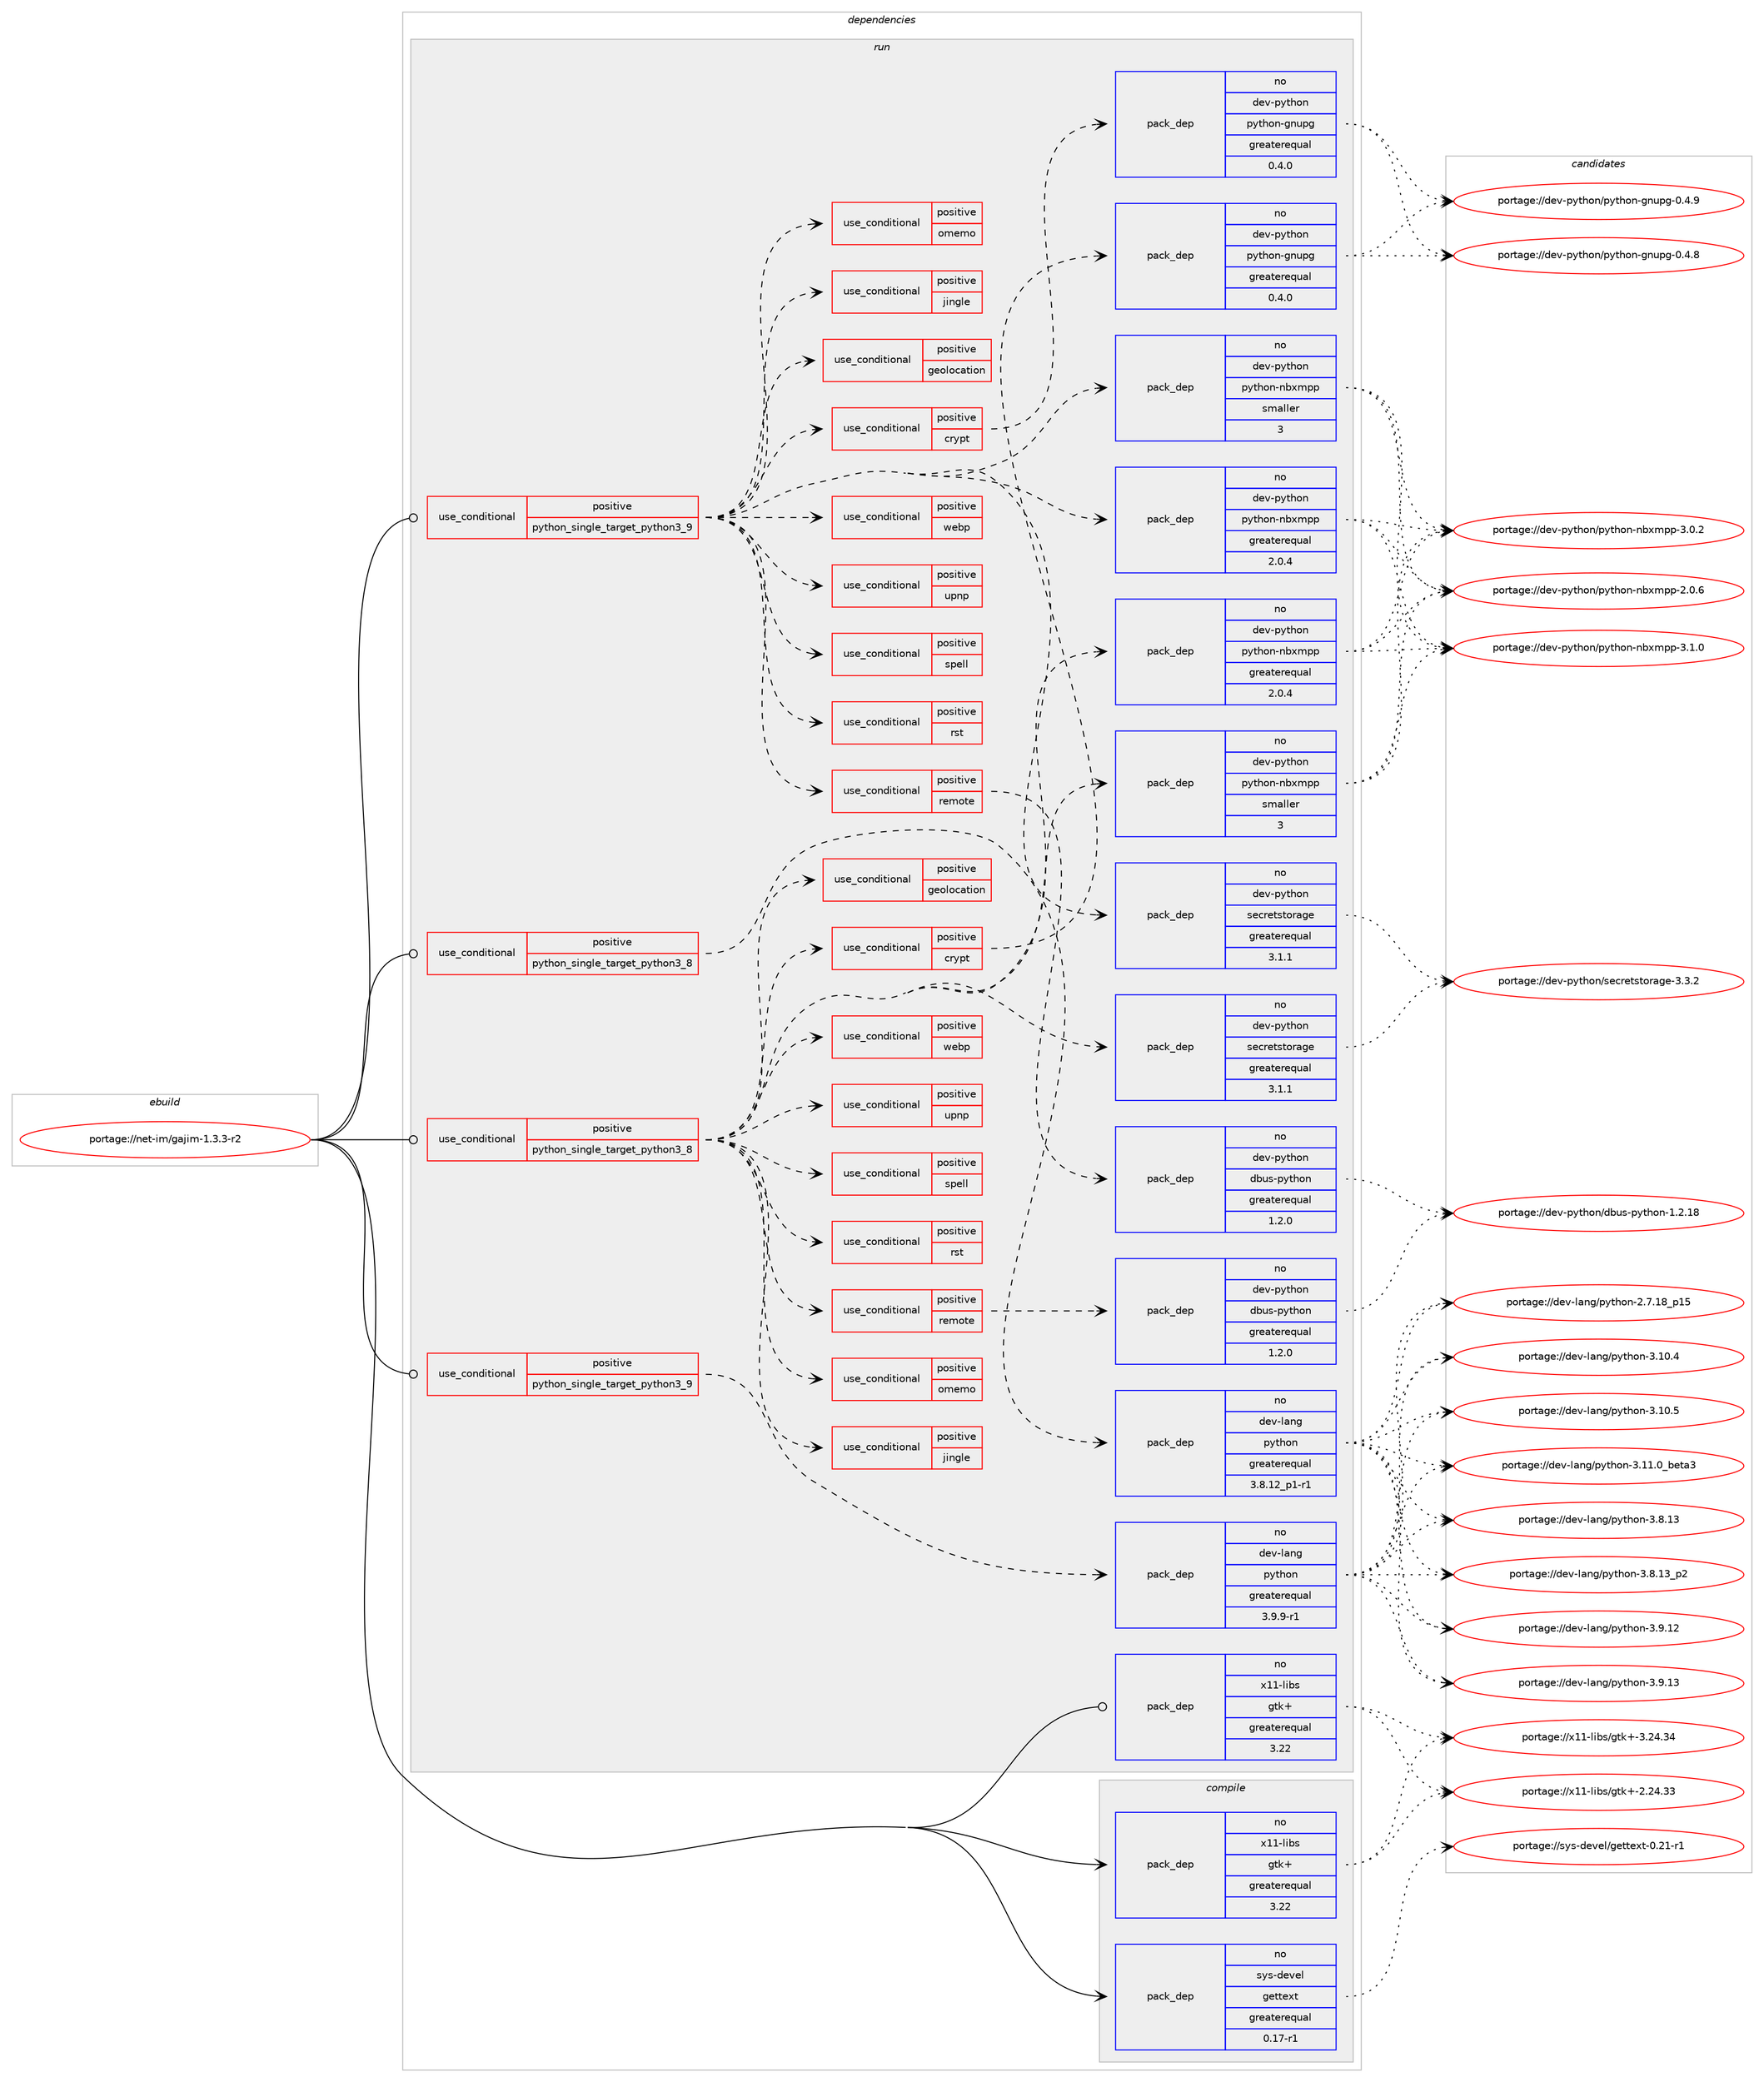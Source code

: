 digraph prolog {

# *************
# Graph options
# *************

newrank=true;
concentrate=true;
compound=true;
graph [rankdir=LR,fontname=Helvetica,fontsize=10,ranksep=1.5];#, ranksep=2.5, nodesep=0.2];
edge  [arrowhead=vee];
node  [fontname=Helvetica,fontsize=10];

# **********
# The ebuild
# **********

subgraph cluster_leftcol {
color=gray;
label=<<i>ebuild</i>>;
id [label="portage://net-im/gajim-1.3.3-r2", color=red, width=4, href="../net-im/gajim-1.3.3-r2.svg"];
}

# ****************
# The dependencies
# ****************

subgraph cluster_midcol {
color=gray;
label=<<i>dependencies</i>>;
subgraph cluster_compile {
fillcolor="#eeeeee";
style=filled;
label=<<i>compile</i>>;
# *** BEGIN UNKNOWN DEPENDENCY TYPE (TODO) ***
# id -> package_dependency(portage://net-im/gajim-1.3.3-r2,install,no,app-arch,unzip,none,[,,],[],[])
# *** END UNKNOWN DEPENDENCY TYPE (TODO) ***

# *** BEGIN UNKNOWN DEPENDENCY TYPE (TODO) ***
# id -> package_dependency(portage://net-im/gajim-1.3.3-r2,install,no,dev-libs,gobject-introspection,none,[,,],[],[use(enable(cairo),positive)])
# *** END UNKNOWN DEPENDENCY TYPE (TODO) ***

subgraph pack197 {
dependency970 [label=<<TABLE BORDER="0" CELLBORDER="1" CELLSPACING="0" CELLPADDING="4" WIDTH="220"><TR><TD ROWSPAN="6" CELLPADDING="30">pack_dep</TD></TR><TR><TD WIDTH="110">no</TD></TR><TR><TD>sys-devel</TD></TR><TR><TD>gettext</TD></TR><TR><TD>greaterequal</TD></TR><TR><TD>0.17-r1</TD></TR></TABLE>>, shape=none, color=blue];
}
id:e -> dependency970:w [weight=20,style="solid",arrowhead="vee"];
# *** BEGIN UNKNOWN DEPENDENCY TYPE (TODO) ***
# id -> package_dependency(portage://net-im/gajim-1.3.3-r2,install,no,virtual,pkgconfig,none,[,,],[],[])
# *** END UNKNOWN DEPENDENCY TYPE (TODO) ***

subgraph pack198 {
dependency971 [label=<<TABLE BORDER="0" CELLBORDER="1" CELLSPACING="0" CELLPADDING="4" WIDTH="220"><TR><TD ROWSPAN="6" CELLPADDING="30">pack_dep</TD></TR><TR><TD WIDTH="110">no</TD></TR><TR><TD>x11-libs</TD></TR><TR><TD>gtk+</TD></TR><TR><TD>greaterequal</TD></TR><TR><TD>3.22</TD></TR></TABLE>>, shape=none, color=blue];
}
id:e -> dependency971:w [weight=20,style="solid",arrowhead="vee"];
}
subgraph cluster_compileandrun {
fillcolor="#eeeeee";
style=filled;
label=<<i>compile and run</i>>;
}
subgraph cluster_run {
fillcolor="#eeeeee";
style=filled;
label=<<i>run</i>>;
subgraph cond769 {
dependency972 [label=<<TABLE BORDER="0" CELLBORDER="1" CELLSPACING="0" CELLPADDING="4"><TR><TD ROWSPAN="3" CELLPADDING="10">use_conditional</TD></TR><TR><TD>positive</TD></TR><TR><TD>python_single_target_python3_8</TD></TR></TABLE>>, shape=none, color=red];
subgraph pack199 {
dependency973 [label=<<TABLE BORDER="0" CELLBORDER="1" CELLSPACING="0" CELLPADDING="4" WIDTH="220"><TR><TD ROWSPAN="6" CELLPADDING="30">pack_dep</TD></TR><TR><TD WIDTH="110">no</TD></TR><TR><TD>dev-lang</TD></TR><TR><TD>python</TD></TR><TR><TD>greaterequal</TD></TR><TR><TD>3.8.12_p1-r1</TD></TR></TABLE>>, shape=none, color=blue];
}
dependency972:e -> dependency973:w [weight=20,style="dashed",arrowhead="vee"];
}
id:e -> dependency972:w [weight=20,style="solid",arrowhead="odot"];
subgraph cond770 {
dependency974 [label=<<TABLE BORDER="0" CELLBORDER="1" CELLSPACING="0" CELLPADDING="4"><TR><TD ROWSPAN="3" CELLPADDING="10">use_conditional</TD></TR><TR><TD>positive</TD></TR><TR><TD>python_single_target_python3_8</TD></TR></TABLE>>, shape=none, color=red];
# *** BEGIN UNKNOWN DEPENDENCY TYPE (TODO) ***
# dependency974 -> package_dependency(portage://net-im/gajim-1.3.3-r2,run,no,dev-python,idna,none,[,,],[],[use(enable(python_targets_python3_8),negative)])
# *** END UNKNOWN DEPENDENCY TYPE (TODO) ***

# *** BEGIN UNKNOWN DEPENDENCY TYPE (TODO) ***
# dependency974 -> package_dependency(portage://net-im/gajim-1.3.3-r2,run,no,dev-python,precis-i18n,none,[,,],[],[use(enable(python_targets_python3_8),negative)])
# *** END UNKNOWN DEPENDENCY TYPE (TODO) ***

# *** BEGIN UNKNOWN DEPENDENCY TYPE (TODO) ***
# dependency974 -> package_dependency(portage://net-im/gajim-1.3.3-r2,run,no,dev-python,pyasn1,none,[,,],[],[use(enable(python_targets_python3_8),negative)])
# *** END UNKNOWN DEPENDENCY TYPE (TODO) ***

# *** BEGIN UNKNOWN DEPENDENCY TYPE (TODO) ***
# dependency974 -> package_dependency(portage://net-im/gajim-1.3.3-r2,run,no,dev-python,pycairo,none,[,,],[],[use(enable(python_targets_python3_8),negative)])
# *** END UNKNOWN DEPENDENCY TYPE (TODO) ***

# *** BEGIN UNKNOWN DEPENDENCY TYPE (TODO) ***
# dependency974 -> package_dependency(portage://net-im/gajim-1.3.3-r2,run,no,dev-python,pycurl,none,[,,],[],[use(enable(python_targets_python3_8),negative)])
# *** END UNKNOWN DEPENDENCY TYPE (TODO) ***

# *** BEGIN UNKNOWN DEPENDENCY TYPE (TODO) ***
# dependency974 -> package_dependency(portage://net-im/gajim-1.3.3-r2,run,no,dev-python,pygobject,none,[,,],[slot(3)],[use(enable(cairo),none),use(enable(python_targets_python3_8),negative)])
# *** END UNKNOWN DEPENDENCY TYPE (TODO) ***

# *** BEGIN UNKNOWN DEPENDENCY TYPE (TODO) ***
# dependency974 -> package_dependency(portage://net-im/gajim-1.3.3-r2,run,no,dev-python,pyopenssl,none,[,,],[],[use(enable(python_targets_python3_8),negative)])
# *** END UNKNOWN DEPENDENCY TYPE (TODO) ***

subgraph pack200 {
dependency975 [label=<<TABLE BORDER="0" CELLBORDER="1" CELLSPACING="0" CELLPADDING="4" WIDTH="220"><TR><TD ROWSPAN="6" CELLPADDING="30">pack_dep</TD></TR><TR><TD WIDTH="110">no</TD></TR><TR><TD>dev-python</TD></TR><TR><TD>python-nbxmpp</TD></TR><TR><TD>smaller</TD></TR><TR><TD>3</TD></TR></TABLE>>, shape=none, color=blue];
}
dependency974:e -> dependency975:w [weight=20,style="dashed",arrowhead="vee"];
subgraph pack201 {
dependency976 [label=<<TABLE BORDER="0" CELLBORDER="1" CELLSPACING="0" CELLPADDING="4" WIDTH="220"><TR><TD ROWSPAN="6" CELLPADDING="30">pack_dep</TD></TR><TR><TD WIDTH="110">no</TD></TR><TR><TD>dev-python</TD></TR><TR><TD>python-nbxmpp</TD></TR><TR><TD>greaterequal</TD></TR><TR><TD>2.0.4</TD></TR></TABLE>>, shape=none, color=blue];
}
dependency974:e -> dependency976:w [weight=20,style="dashed",arrowhead="vee"];
# *** BEGIN UNKNOWN DEPENDENCY TYPE (TODO) ***
# dependency974 -> package_dependency(portage://net-im/gajim-1.3.3-r2,run,no,x11-libs,libXScrnSaver,none,[,,],[],[])
# *** END UNKNOWN DEPENDENCY TYPE (TODO) ***

# *** BEGIN UNKNOWN DEPENDENCY TYPE (TODO) ***
# dependency974 -> package_dependency(portage://net-im/gajim-1.3.3-r2,run,no,app-crypt,libsecret,none,[,,],[],[use(enable(crypt),none),use(enable(introspection),none)])
# *** END UNKNOWN DEPENDENCY TYPE (TODO) ***

# *** BEGIN UNKNOWN DEPENDENCY TYPE (TODO) ***
# dependency974 -> package_dependency(portage://net-im/gajim-1.3.3-r2,run,no,dev-python,keyring,none,[,,],[],[use(enable(python_targets_python3_8),negative)])
# *** END UNKNOWN DEPENDENCY TYPE (TODO) ***

subgraph pack202 {
dependency977 [label=<<TABLE BORDER="0" CELLBORDER="1" CELLSPACING="0" CELLPADDING="4" WIDTH="220"><TR><TD ROWSPAN="6" CELLPADDING="30">pack_dep</TD></TR><TR><TD WIDTH="110">no</TD></TR><TR><TD>dev-python</TD></TR><TR><TD>secretstorage</TD></TR><TR><TD>greaterequal</TD></TR><TR><TD>3.1.1</TD></TR></TABLE>>, shape=none, color=blue];
}
dependency974:e -> dependency977:w [weight=20,style="dashed",arrowhead="vee"];
# *** BEGIN UNKNOWN DEPENDENCY TYPE (TODO) ***
# dependency974 -> package_dependency(portage://net-im/gajim-1.3.3-r2,run,no,dev-python,css-parser,none,[,,],[],[use(enable(python_targets_python3_8),negative)])
# *** END UNKNOWN DEPENDENCY TYPE (TODO) ***

# *** BEGIN UNKNOWN DEPENDENCY TYPE (TODO) ***
# dependency974 -> package_dependency(portage://net-im/gajim-1.3.3-r2,run,no,dev-python,packaging,none,[,,],[],[use(enable(python_targets_python3_8),negative)])
# *** END UNKNOWN DEPENDENCY TYPE (TODO) ***

# *** BEGIN UNKNOWN DEPENDENCY TYPE (TODO) ***
# dependency974 -> package_dependency(portage://net-im/gajim-1.3.3-r2,run,no,net-libs,libsoup,none,[,,],[],[use(enable(introspection),none)])
# *** END UNKNOWN DEPENDENCY TYPE (TODO) ***

# *** BEGIN UNKNOWN DEPENDENCY TYPE (TODO) ***
# dependency974 -> package_dependency(portage://net-im/gajim-1.3.3-r2,run,no,media-libs,gsound,none,[,,],[],[use(enable(introspection),none)])
# *** END UNKNOWN DEPENDENCY TYPE (TODO) ***

subgraph cond771 {
dependency978 [label=<<TABLE BORDER="0" CELLBORDER="1" CELLSPACING="0" CELLPADDING="4"><TR><TD ROWSPAN="3" CELLPADDING="10">use_conditional</TD></TR><TR><TD>positive</TD></TR><TR><TD>crypt</TD></TR></TABLE>>, shape=none, color=red];
# *** BEGIN UNKNOWN DEPENDENCY TYPE (TODO) ***
# dependency978 -> package_dependency(portage://net-im/gajim-1.3.3-r2,run,no,dev-python,pycryptodome,none,[,,],[],[use(enable(python_targets_python3_8),negative)])
# *** END UNKNOWN DEPENDENCY TYPE (TODO) ***

subgraph pack203 {
dependency979 [label=<<TABLE BORDER="0" CELLBORDER="1" CELLSPACING="0" CELLPADDING="4" WIDTH="220"><TR><TD ROWSPAN="6" CELLPADDING="30">pack_dep</TD></TR><TR><TD WIDTH="110">no</TD></TR><TR><TD>dev-python</TD></TR><TR><TD>python-gnupg</TD></TR><TR><TD>greaterequal</TD></TR><TR><TD>0.4.0</TD></TR></TABLE>>, shape=none, color=blue];
}
dependency978:e -> dependency979:w [weight=20,style="dashed",arrowhead="vee"];
}
dependency974:e -> dependency978:w [weight=20,style="dashed",arrowhead="vee"];
subgraph cond772 {
dependency980 [label=<<TABLE BORDER="0" CELLBORDER="1" CELLSPACING="0" CELLPADDING="4"><TR><TD ROWSPAN="3" CELLPADDING="10">use_conditional</TD></TR><TR><TD>positive</TD></TR><TR><TD>geolocation</TD></TR></TABLE>>, shape=none, color=red];
# *** BEGIN UNKNOWN DEPENDENCY TYPE (TODO) ***
# dependency980 -> package_dependency(portage://net-im/gajim-1.3.3-r2,run,no,app-misc,geoclue,none,[,,],[],[use(enable(introspection),none)])
# *** END UNKNOWN DEPENDENCY TYPE (TODO) ***

}
dependency974:e -> dependency980:w [weight=20,style="dashed",arrowhead="vee"];
subgraph cond773 {
dependency981 [label=<<TABLE BORDER="0" CELLBORDER="1" CELLSPACING="0" CELLPADDING="4"><TR><TD ROWSPAN="3" CELLPADDING="10">use_conditional</TD></TR><TR><TD>positive</TD></TR><TR><TD>jingle</TD></TR></TABLE>>, shape=none, color=red];
# *** BEGIN UNKNOWN DEPENDENCY TYPE (TODO) ***
# dependency981 -> package_dependency(portage://net-im/gajim-1.3.3-r2,run,no,net-libs,farstream,none,[,,],[slot(0.2)],[use(enable(introspection),none)])
# *** END UNKNOWN DEPENDENCY TYPE (TODO) ***

# *** BEGIN UNKNOWN DEPENDENCY TYPE (TODO) ***
# dependency981 -> package_dependency(portage://net-im/gajim-1.3.3-r2,run,no,media-libs,gstreamer,none,[,,],[slot(1.0)],[use(enable(introspection),none)])
# *** END UNKNOWN DEPENDENCY TYPE (TODO) ***

# *** BEGIN UNKNOWN DEPENDENCY TYPE (TODO) ***
# dependency981 -> package_dependency(portage://net-im/gajim-1.3.3-r2,run,no,media-libs,gst-plugins-base,none,[,,],[slot(1.0)],[use(enable(introspection),none)])
# *** END UNKNOWN DEPENDENCY TYPE (TODO) ***

# *** BEGIN UNKNOWN DEPENDENCY TYPE (TODO) ***
# dependency981 -> package_dependency(portage://net-im/gajim-1.3.3-r2,run,no,media-libs,gst-plugins-ugly,none,[,,],[slot(1.0)],[])
# *** END UNKNOWN DEPENDENCY TYPE (TODO) ***

# *** BEGIN UNKNOWN DEPENDENCY TYPE (TODO) ***
# dependency981 -> package_dependency(portage://net-im/gajim-1.3.3-r2,run,no,media-plugins,gst-plugins-gtk,none,[,,],[],[])
# *** END UNKNOWN DEPENDENCY TYPE (TODO) ***

}
dependency974:e -> dependency981:w [weight=20,style="dashed",arrowhead="vee"];
subgraph cond774 {
dependency982 [label=<<TABLE BORDER="0" CELLBORDER="1" CELLSPACING="0" CELLPADDING="4"><TR><TD ROWSPAN="3" CELLPADDING="10">use_conditional</TD></TR><TR><TD>positive</TD></TR><TR><TD>omemo</TD></TR></TABLE>>, shape=none, color=red];
# *** BEGIN UNKNOWN DEPENDENCY TYPE (TODO) ***
# dependency982 -> package_dependency(portage://net-im/gajim-1.3.3-r2,run,no,dev-python,python-axolotl,none,[,,],[],[use(enable(python_targets_python3_8),negative)])
# *** END UNKNOWN DEPENDENCY TYPE (TODO) ***

# *** BEGIN UNKNOWN DEPENDENCY TYPE (TODO) ***
# dependency982 -> package_dependency(portage://net-im/gajim-1.3.3-r2,run,no,dev-python,qrcode,none,[,,],[],[use(enable(python_targets_python3_8),negative)])
# *** END UNKNOWN DEPENDENCY TYPE (TODO) ***

# *** BEGIN UNKNOWN DEPENDENCY TYPE (TODO) ***
# dependency982 -> package_dependency(portage://net-im/gajim-1.3.3-r2,run,no,dev-python,cryptography,none,[,,],[],[use(enable(python_targets_python3_8),negative)])
# *** END UNKNOWN DEPENDENCY TYPE (TODO) ***

}
dependency974:e -> dependency982:w [weight=20,style="dashed",arrowhead="vee"];
subgraph cond775 {
dependency983 [label=<<TABLE BORDER="0" CELLBORDER="1" CELLSPACING="0" CELLPADDING="4"><TR><TD ROWSPAN="3" CELLPADDING="10">use_conditional</TD></TR><TR><TD>positive</TD></TR><TR><TD>remote</TD></TR></TABLE>>, shape=none, color=red];
subgraph pack204 {
dependency984 [label=<<TABLE BORDER="0" CELLBORDER="1" CELLSPACING="0" CELLPADDING="4" WIDTH="220"><TR><TD ROWSPAN="6" CELLPADDING="30">pack_dep</TD></TR><TR><TD WIDTH="110">no</TD></TR><TR><TD>dev-python</TD></TR><TR><TD>dbus-python</TD></TR><TR><TD>greaterequal</TD></TR><TR><TD>1.2.0</TD></TR></TABLE>>, shape=none, color=blue];
}
dependency983:e -> dependency984:w [weight=20,style="dashed",arrowhead="vee"];
# *** BEGIN UNKNOWN DEPENDENCY TYPE (TODO) ***
# dependency983 -> package_dependency(portage://net-im/gajim-1.3.3-r2,run,no,sys-apps,dbus,none,[,,],[],[use(enable(X),none)])
# *** END UNKNOWN DEPENDENCY TYPE (TODO) ***

}
dependency974:e -> dependency983:w [weight=20,style="dashed",arrowhead="vee"];
subgraph cond776 {
dependency985 [label=<<TABLE BORDER="0" CELLBORDER="1" CELLSPACING="0" CELLPADDING="4"><TR><TD ROWSPAN="3" CELLPADDING="10">use_conditional</TD></TR><TR><TD>positive</TD></TR><TR><TD>rst</TD></TR></TABLE>>, shape=none, color=red];
# *** BEGIN UNKNOWN DEPENDENCY TYPE (TODO) ***
# dependency985 -> package_dependency(portage://net-im/gajim-1.3.3-r2,run,no,dev-python,docutils,none,[,,],[],[use(enable(python_targets_python3_8),negative)])
# *** END UNKNOWN DEPENDENCY TYPE (TODO) ***

}
dependency974:e -> dependency985:w [weight=20,style="dashed",arrowhead="vee"];
subgraph cond777 {
dependency986 [label=<<TABLE BORDER="0" CELLBORDER="1" CELLSPACING="0" CELLPADDING="4"><TR><TD ROWSPAN="3" CELLPADDING="10">use_conditional</TD></TR><TR><TD>positive</TD></TR><TR><TD>spell</TD></TR></TABLE>>, shape=none, color=red];
# *** BEGIN UNKNOWN DEPENDENCY TYPE (TODO) ***
# dependency986 -> package_dependency(portage://net-im/gajim-1.3.3-r2,run,no,app-text,gspell,none,[,,],[],[use(enable(introspection),none)])
# *** END UNKNOWN DEPENDENCY TYPE (TODO) ***

# *** BEGIN UNKNOWN DEPENDENCY TYPE (TODO) ***
# dependency986 -> package_dependency(portage://net-im/gajim-1.3.3-r2,run,no,app-text,hunspell,none,[,,],[],[])
# *** END UNKNOWN DEPENDENCY TYPE (TODO) ***

}
dependency974:e -> dependency986:w [weight=20,style="dashed",arrowhead="vee"];
subgraph cond778 {
dependency987 [label=<<TABLE BORDER="0" CELLBORDER="1" CELLSPACING="0" CELLPADDING="4"><TR><TD ROWSPAN="3" CELLPADDING="10">use_conditional</TD></TR><TR><TD>positive</TD></TR><TR><TD>upnp</TD></TR></TABLE>>, shape=none, color=red];
# *** BEGIN UNKNOWN DEPENDENCY TYPE (TODO) ***
# dependency987 -> package_dependency(portage://net-im/gajim-1.3.3-r2,run,no,net-libs,gupnp-igd,none,[,,],[],[use(enable(introspection),none)])
# *** END UNKNOWN DEPENDENCY TYPE (TODO) ***

}
dependency974:e -> dependency987:w [weight=20,style="dashed",arrowhead="vee"];
subgraph cond779 {
dependency988 [label=<<TABLE BORDER="0" CELLBORDER="1" CELLSPACING="0" CELLPADDING="4"><TR><TD ROWSPAN="3" CELLPADDING="10">use_conditional</TD></TR><TR><TD>positive</TD></TR><TR><TD>webp</TD></TR></TABLE>>, shape=none, color=red];
# *** BEGIN UNKNOWN DEPENDENCY TYPE (TODO) ***
# dependency988 -> package_dependency(portage://net-im/gajim-1.3.3-r2,run,no,dev-python,pillow,none,[,,],[],[use(enable(python_targets_python3_8),negative)])
# *** END UNKNOWN DEPENDENCY TYPE (TODO) ***

}
dependency974:e -> dependency988:w [weight=20,style="dashed",arrowhead="vee"];
}
id:e -> dependency974:w [weight=20,style="solid",arrowhead="odot"];
subgraph cond780 {
dependency989 [label=<<TABLE BORDER="0" CELLBORDER="1" CELLSPACING="0" CELLPADDING="4"><TR><TD ROWSPAN="3" CELLPADDING="10">use_conditional</TD></TR><TR><TD>positive</TD></TR><TR><TD>python_single_target_python3_9</TD></TR></TABLE>>, shape=none, color=red];
subgraph pack205 {
dependency990 [label=<<TABLE BORDER="0" CELLBORDER="1" CELLSPACING="0" CELLPADDING="4" WIDTH="220"><TR><TD ROWSPAN="6" CELLPADDING="30">pack_dep</TD></TR><TR><TD WIDTH="110">no</TD></TR><TR><TD>dev-lang</TD></TR><TR><TD>python</TD></TR><TR><TD>greaterequal</TD></TR><TR><TD>3.9.9-r1</TD></TR></TABLE>>, shape=none, color=blue];
}
dependency989:e -> dependency990:w [weight=20,style="dashed",arrowhead="vee"];
}
id:e -> dependency989:w [weight=20,style="solid",arrowhead="odot"];
subgraph cond781 {
dependency991 [label=<<TABLE BORDER="0" CELLBORDER="1" CELLSPACING="0" CELLPADDING="4"><TR><TD ROWSPAN="3" CELLPADDING="10">use_conditional</TD></TR><TR><TD>positive</TD></TR><TR><TD>python_single_target_python3_9</TD></TR></TABLE>>, shape=none, color=red];
# *** BEGIN UNKNOWN DEPENDENCY TYPE (TODO) ***
# dependency991 -> package_dependency(portage://net-im/gajim-1.3.3-r2,run,no,dev-python,idna,none,[,,],[],[use(enable(python_targets_python3_9),negative)])
# *** END UNKNOWN DEPENDENCY TYPE (TODO) ***

# *** BEGIN UNKNOWN DEPENDENCY TYPE (TODO) ***
# dependency991 -> package_dependency(portage://net-im/gajim-1.3.3-r2,run,no,dev-python,precis-i18n,none,[,,],[],[use(enable(python_targets_python3_9),negative)])
# *** END UNKNOWN DEPENDENCY TYPE (TODO) ***

# *** BEGIN UNKNOWN DEPENDENCY TYPE (TODO) ***
# dependency991 -> package_dependency(portage://net-im/gajim-1.3.3-r2,run,no,dev-python,pyasn1,none,[,,],[],[use(enable(python_targets_python3_9),negative)])
# *** END UNKNOWN DEPENDENCY TYPE (TODO) ***

# *** BEGIN UNKNOWN DEPENDENCY TYPE (TODO) ***
# dependency991 -> package_dependency(portage://net-im/gajim-1.3.3-r2,run,no,dev-python,pycairo,none,[,,],[],[use(enable(python_targets_python3_9),negative)])
# *** END UNKNOWN DEPENDENCY TYPE (TODO) ***

# *** BEGIN UNKNOWN DEPENDENCY TYPE (TODO) ***
# dependency991 -> package_dependency(portage://net-im/gajim-1.3.3-r2,run,no,dev-python,pycurl,none,[,,],[],[use(enable(python_targets_python3_9),negative)])
# *** END UNKNOWN DEPENDENCY TYPE (TODO) ***

# *** BEGIN UNKNOWN DEPENDENCY TYPE (TODO) ***
# dependency991 -> package_dependency(portage://net-im/gajim-1.3.3-r2,run,no,dev-python,pygobject,none,[,,],[slot(3)],[use(enable(cairo),none),use(enable(python_targets_python3_9),negative)])
# *** END UNKNOWN DEPENDENCY TYPE (TODO) ***

# *** BEGIN UNKNOWN DEPENDENCY TYPE (TODO) ***
# dependency991 -> package_dependency(portage://net-im/gajim-1.3.3-r2,run,no,dev-python,pyopenssl,none,[,,],[],[use(enable(python_targets_python3_9),negative)])
# *** END UNKNOWN DEPENDENCY TYPE (TODO) ***

subgraph pack206 {
dependency992 [label=<<TABLE BORDER="0" CELLBORDER="1" CELLSPACING="0" CELLPADDING="4" WIDTH="220"><TR><TD ROWSPAN="6" CELLPADDING="30">pack_dep</TD></TR><TR><TD WIDTH="110">no</TD></TR><TR><TD>dev-python</TD></TR><TR><TD>python-nbxmpp</TD></TR><TR><TD>smaller</TD></TR><TR><TD>3</TD></TR></TABLE>>, shape=none, color=blue];
}
dependency991:e -> dependency992:w [weight=20,style="dashed",arrowhead="vee"];
subgraph pack207 {
dependency993 [label=<<TABLE BORDER="0" CELLBORDER="1" CELLSPACING="0" CELLPADDING="4" WIDTH="220"><TR><TD ROWSPAN="6" CELLPADDING="30">pack_dep</TD></TR><TR><TD WIDTH="110">no</TD></TR><TR><TD>dev-python</TD></TR><TR><TD>python-nbxmpp</TD></TR><TR><TD>greaterequal</TD></TR><TR><TD>2.0.4</TD></TR></TABLE>>, shape=none, color=blue];
}
dependency991:e -> dependency993:w [weight=20,style="dashed",arrowhead="vee"];
# *** BEGIN UNKNOWN DEPENDENCY TYPE (TODO) ***
# dependency991 -> package_dependency(portage://net-im/gajim-1.3.3-r2,run,no,x11-libs,libXScrnSaver,none,[,,],[],[])
# *** END UNKNOWN DEPENDENCY TYPE (TODO) ***

# *** BEGIN UNKNOWN DEPENDENCY TYPE (TODO) ***
# dependency991 -> package_dependency(portage://net-im/gajim-1.3.3-r2,run,no,app-crypt,libsecret,none,[,,],[],[use(enable(crypt),none),use(enable(introspection),none)])
# *** END UNKNOWN DEPENDENCY TYPE (TODO) ***

# *** BEGIN UNKNOWN DEPENDENCY TYPE (TODO) ***
# dependency991 -> package_dependency(portage://net-im/gajim-1.3.3-r2,run,no,dev-python,keyring,none,[,,],[],[use(enable(python_targets_python3_9),negative)])
# *** END UNKNOWN DEPENDENCY TYPE (TODO) ***

subgraph pack208 {
dependency994 [label=<<TABLE BORDER="0" CELLBORDER="1" CELLSPACING="0" CELLPADDING="4" WIDTH="220"><TR><TD ROWSPAN="6" CELLPADDING="30">pack_dep</TD></TR><TR><TD WIDTH="110">no</TD></TR><TR><TD>dev-python</TD></TR><TR><TD>secretstorage</TD></TR><TR><TD>greaterequal</TD></TR><TR><TD>3.1.1</TD></TR></TABLE>>, shape=none, color=blue];
}
dependency991:e -> dependency994:w [weight=20,style="dashed",arrowhead="vee"];
# *** BEGIN UNKNOWN DEPENDENCY TYPE (TODO) ***
# dependency991 -> package_dependency(portage://net-im/gajim-1.3.3-r2,run,no,dev-python,css-parser,none,[,,],[],[use(enable(python_targets_python3_9),negative)])
# *** END UNKNOWN DEPENDENCY TYPE (TODO) ***

# *** BEGIN UNKNOWN DEPENDENCY TYPE (TODO) ***
# dependency991 -> package_dependency(portage://net-im/gajim-1.3.3-r2,run,no,dev-python,packaging,none,[,,],[],[use(enable(python_targets_python3_9),negative)])
# *** END UNKNOWN DEPENDENCY TYPE (TODO) ***

# *** BEGIN UNKNOWN DEPENDENCY TYPE (TODO) ***
# dependency991 -> package_dependency(portage://net-im/gajim-1.3.3-r2,run,no,net-libs,libsoup,none,[,,],[],[use(enable(introspection),none)])
# *** END UNKNOWN DEPENDENCY TYPE (TODO) ***

# *** BEGIN UNKNOWN DEPENDENCY TYPE (TODO) ***
# dependency991 -> package_dependency(portage://net-im/gajim-1.3.3-r2,run,no,media-libs,gsound,none,[,,],[],[use(enable(introspection),none)])
# *** END UNKNOWN DEPENDENCY TYPE (TODO) ***

subgraph cond782 {
dependency995 [label=<<TABLE BORDER="0" CELLBORDER="1" CELLSPACING="0" CELLPADDING="4"><TR><TD ROWSPAN="3" CELLPADDING="10">use_conditional</TD></TR><TR><TD>positive</TD></TR><TR><TD>crypt</TD></TR></TABLE>>, shape=none, color=red];
# *** BEGIN UNKNOWN DEPENDENCY TYPE (TODO) ***
# dependency995 -> package_dependency(portage://net-im/gajim-1.3.3-r2,run,no,dev-python,pycryptodome,none,[,,],[],[use(enable(python_targets_python3_9),negative)])
# *** END UNKNOWN DEPENDENCY TYPE (TODO) ***

subgraph pack209 {
dependency996 [label=<<TABLE BORDER="0" CELLBORDER="1" CELLSPACING="0" CELLPADDING="4" WIDTH="220"><TR><TD ROWSPAN="6" CELLPADDING="30">pack_dep</TD></TR><TR><TD WIDTH="110">no</TD></TR><TR><TD>dev-python</TD></TR><TR><TD>python-gnupg</TD></TR><TR><TD>greaterequal</TD></TR><TR><TD>0.4.0</TD></TR></TABLE>>, shape=none, color=blue];
}
dependency995:e -> dependency996:w [weight=20,style="dashed",arrowhead="vee"];
}
dependency991:e -> dependency995:w [weight=20,style="dashed",arrowhead="vee"];
subgraph cond783 {
dependency997 [label=<<TABLE BORDER="0" CELLBORDER="1" CELLSPACING="0" CELLPADDING="4"><TR><TD ROWSPAN="3" CELLPADDING="10">use_conditional</TD></TR><TR><TD>positive</TD></TR><TR><TD>geolocation</TD></TR></TABLE>>, shape=none, color=red];
# *** BEGIN UNKNOWN DEPENDENCY TYPE (TODO) ***
# dependency997 -> package_dependency(portage://net-im/gajim-1.3.3-r2,run,no,app-misc,geoclue,none,[,,],[],[use(enable(introspection),none)])
# *** END UNKNOWN DEPENDENCY TYPE (TODO) ***

}
dependency991:e -> dependency997:w [weight=20,style="dashed",arrowhead="vee"];
subgraph cond784 {
dependency998 [label=<<TABLE BORDER="0" CELLBORDER="1" CELLSPACING="0" CELLPADDING="4"><TR><TD ROWSPAN="3" CELLPADDING="10">use_conditional</TD></TR><TR><TD>positive</TD></TR><TR><TD>jingle</TD></TR></TABLE>>, shape=none, color=red];
# *** BEGIN UNKNOWN DEPENDENCY TYPE (TODO) ***
# dependency998 -> package_dependency(portage://net-im/gajim-1.3.3-r2,run,no,net-libs,farstream,none,[,,],[slot(0.2)],[use(enable(introspection),none)])
# *** END UNKNOWN DEPENDENCY TYPE (TODO) ***

# *** BEGIN UNKNOWN DEPENDENCY TYPE (TODO) ***
# dependency998 -> package_dependency(portage://net-im/gajim-1.3.3-r2,run,no,media-libs,gstreamer,none,[,,],[slot(1.0)],[use(enable(introspection),none)])
# *** END UNKNOWN DEPENDENCY TYPE (TODO) ***

# *** BEGIN UNKNOWN DEPENDENCY TYPE (TODO) ***
# dependency998 -> package_dependency(portage://net-im/gajim-1.3.3-r2,run,no,media-libs,gst-plugins-base,none,[,,],[slot(1.0)],[use(enable(introspection),none)])
# *** END UNKNOWN DEPENDENCY TYPE (TODO) ***

# *** BEGIN UNKNOWN DEPENDENCY TYPE (TODO) ***
# dependency998 -> package_dependency(portage://net-im/gajim-1.3.3-r2,run,no,media-libs,gst-plugins-ugly,none,[,,],[slot(1.0)],[])
# *** END UNKNOWN DEPENDENCY TYPE (TODO) ***

# *** BEGIN UNKNOWN DEPENDENCY TYPE (TODO) ***
# dependency998 -> package_dependency(portage://net-im/gajim-1.3.3-r2,run,no,media-plugins,gst-plugins-gtk,none,[,,],[],[])
# *** END UNKNOWN DEPENDENCY TYPE (TODO) ***

}
dependency991:e -> dependency998:w [weight=20,style="dashed",arrowhead="vee"];
subgraph cond785 {
dependency999 [label=<<TABLE BORDER="0" CELLBORDER="1" CELLSPACING="0" CELLPADDING="4"><TR><TD ROWSPAN="3" CELLPADDING="10">use_conditional</TD></TR><TR><TD>positive</TD></TR><TR><TD>omemo</TD></TR></TABLE>>, shape=none, color=red];
# *** BEGIN UNKNOWN DEPENDENCY TYPE (TODO) ***
# dependency999 -> package_dependency(portage://net-im/gajim-1.3.3-r2,run,no,dev-python,python-axolotl,none,[,,],[],[use(enable(python_targets_python3_9),negative)])
# *** END UNKNOWN DEPENDENCY TYPE (TODO) ***

# *** BEGIN UNKNOWN DEPENDENCY TYPE (TODO) ***
# dependency999 -> package_dependency(portage://net-im/gajim-1.3.3-r2,run,no,dev-python,qrcode,none,[,,],[],[use(enable(python_targets_python3_9),negative)])
# *** END UNKNOWN DEPENDENCY TYPE (TODO) ***

# *** BEGIN UNKNOWN DEPENDENCY TYPE (TODO) ***
# dependency999 -> package_dependency(portage://net-im/gajim-1.3.3-r2,run,no,dev-python,cryptography,none,[,,],[],[use(enable(python_targets_python3_9),negative)])
# *** END UNKNOWN DEPENDENCY TYPE (TODO) ***

}
dependency991:e -> dependency999:w [weight=20,style="dashed",arrowhead="vee"];
subgraph cond786 {
dependency1000 [label=<<TABLE BORDER="0" CELLBORDER="1" CELLSPACING="0" CELLPADDING="4"><TR><TD ROWSPAN="3" CELLPADDING="10">use_conditional</TD></TR><TR><TD>positive</TD></TR><TR><TD>remote</TD></TR></TABLE>>, shape=none, color=red];
subgraph pack210 {
dependency1001 [label=<<TABLE BORDER="0" CELLBORDER="1" CELLSPACING="0" CELLPADDING="4" WIDTH="220"><TR><TD ROWSPAN="6" CELLPADDING="30">pack_dep</TD></TR><TR><TD WIDTH="110">no</TD></TR><TR><TD>dev-python</TD></TR><TR><TD>dbus-python</TD></TR><TR><TD>greaterequal</TD></TR><TR><TD>1.2.0</TD></TR></TABLE>>, shape=none, color=blue];
}
dependency1000:e -> dependency1001:w [weight=20,style="dashed",arrowhead="vee"];
# *** BEGIN UNKNOWN DEPENDENCY TYPE (TODO) ***
# dependency1000 -> package_dependency(portage://net-im/gajim-1.3.3-r2,run,no,sys-apps,dbus,none,[,,],[],[use(enable(X),none)])
# *** END UNKNOWN DEPENDENCY TYPE (TODO) ***

}
dependency991:e -> dependency1000:w [weight=20,style="dashed",arrowhead="vee"];
subgraph cond787 {
dependency1002 [label=<<TABLE BORDER="0" CELLBORDER="1" CELLSPACING="0" CELLPADDING="4"><TR><TD ROWSPAN="3" CELLPADDING="10">use_conditional</TD></TR><TR><TD>positive</TD></TR><TR><TD>rst</TD></TR></TABLE>>, shape=none, color=red];
# *** BEGIN UNKNOWN DEPENDENCY TYPE (TODO) ***
# dependency1002 -> package_dependency(portage://net-im/gajim-1.3.3-r2,run,no,dev-python,docutils,none,[,,],[],[use(enable(python_targets_python3_9),negative)])
# *** END UNKNOWN DEPENDENCY TYPE (TODO) ***

}
dependency991:e -> dependency1002:w [weight=20,style="dashed",arrowhead="vee"];
subgraph cond788 {
dependency1003 [label=<<TABLE BORDER="0" CELLBORDER="1" CELLSPACING="0" CELLPADDING="4"><TR><TD ROWSPAN="3" CELLPADDING="10">use_conditional</TD></TR><TR><TD>positive</TD></TR><TR><TD>spell</TD></TR></TABLE>>, shape=none, color=red];
# *** BEGIN UNKNOWN DEPENDENCY TYPE (TODO) ***
# dependency1003 -> package_dependency(portage://net-im/gajim-1.3.3-r2,run,no,app-text,gspell,none,[,,],[],[use(enable(introspection),none)])
# *** END UNKNOWN DEPENDENCY TYPE (TODO) ***

# *** BEGIN UNKNOWN DEPENDENCY TYPE (TODO) ***
# dependency1003 -> package_dependency(portage://net-im/gajim-1.3.3-r2,run,no,app-text,hunspell,none,[,,],[],[])
# *** END UNKNOWN DEPENDENCY TYPE (TODO) ***

}
dependency991:e -> dependency1003:w [weight=20,style="dashed",arrowhead="vee"];
subgraph cond789 {
dependency1004 [label=<<TABLE BORDER="0" CELLBORDER="1" CELLSPACING="0" CELLPADDING="4"><TR><TD ROWSPAN="3" CELLPADDING="10">use_conditional</TD></TR><TR><TD>positive</TD></TR><TR><TD>upnp</TD></TR></TABLE>>, shape=none, color=red];
# *** BEGIN UNKNOWN DEPENDENCY TYPE (TODO) ***
# dependency1004 -> package_dependency(portage://net-im/gajim-1.3.3-r2,run,no,net-libs,gupnp-igd,none,[,,],[],[use(enable(introspection),none)])
# *** END UNKNOWN DEPENDENCY TYPE (TODO) ***

}
dependency991:e -> dependency1004:w [weight=20,style="dashed",arrowhead="vee"];
subgraph cond790 {
dependency1005 [label=<<TABLE BORDER="0" CELLBORDER="1" CELLSPACING="0" CELLPADDING="4"><TR><TD ROWSPAN="3" CELLPADDING="10">use_conditional</TD></TR><TR><TD>positive</TD></TR><TR><TD>webp</TD></TR></TABLE>>, shape=none, color=red];
# *** BEGIN UNKNOWN DEPENDENCY TYPE (TODO) ***
# dependency1005 -> package_dependency(portage://net-im/gajim-1.3.3-r2,run,no,dev-python,pillow,none,[,,],[],[use(enable(python_targets_python3_9),negative)])
# *** END UNKNOWN DEPENDENCY TYPE (TODO) ***

}
dependency991:e -> dependency1005:w [weight=20,style="dashed",arrowhead="vee"];
}
id:e -> dependency991:w [weight=20,style="solid",arrowhead="odot"];
# *** BEGIN UNKNOWN DEPENDENCY TYPE (TODO) ***
# id -> package_dependency(portage://net-im/gajim-1.3.3-r2,run,no,dev-libs,gobject-introspection,none,[,,],[],[use(enable(cairo),positive)])
# *** END UNKNOWN DEPENDENCY TYPE (TODO) ***

subgraph pack211 {
dependency1006 [label=<<TABLE BORDER="0" CELLBORDER="1" CELLSPACING="0" CELLPADDING="4" WIDTH="220"><TR><TD ROWSPAN="6" CELLPADDING="30">pack_dep</TD></TR><TR><TD WIDTH="110">no</TD></TR><TR><TD>x11-libs</TD></TR><TR><TD>gtk+</TD></TR><TR><TD>greaterequal</TD></TR><TR><TD>3.22</TD></TR></TABLE>>, shape=none, color=blue];
}
id:e -> dependency1006:w [weight=20,style="solid",arrowhead="odot"];
}
}

# **************
# The candidates
# **************

subgraph cluster_choices {
rank=same;
color=gray;
label=<<i>candidates</i>>;

subgraph choice197 {
color=black;
nodesep=1;
choice115121115451001011181011084710310111611610112011645484650494511449 [label="portage://sys-devel/gettext-0.21-r1", color=red, width=4,href="../sys-devel/gettext-0.21-r1.svg"];
dependency970:e -> choice115121115451001011181011084710310111611610112011645484650494511449:w [style=dotted,weight="100"];
}
subgraph choice198 {
color=black;
nodesep=1;
choice1204949451081059811547103116107434550465052465151 [label="portage://x11-libs/gtk+-2.24.33", color=red, width=4,href="../x11-libs/gtk+-2.24.33.svg"];
choice1204949451081059811547103116107434551465052465152 [label="portage://x11-libs/gtk+-3.24.34", color=red, width=4,href="../x11-libs/gtk+-3.24.34.svg"];
dependency971:e -> choice1204949451081059811547103116107434550465052465151:w [style=dotted,weight="100"];
dependency971:e -> choice1204949451081059811547103116107434551465052465152:w [style=dotted,weight="100"];
}
subgraph choice199 {
color=black;
nodesep=1;
choice10010111845108971101034711212111610411111045504655464956951124953 [label="portage://dev-lang/python-2.7.18_p15", color=red, width=4,href="../dev-lang/python-2.7.18_p15.svg"];
choice10010111845108971101034711212111610411111045514649484652 [label="portage://dev-lang/python-3.10.4", color=red, width=4,href="../dev-lang/python-3.10.4.svg"];
choice10010111845108971101034711212111610411111045514649484653 [label="portage://dev-lang/python-3.10.5", color=red, width=4,href="../dev-lang/python-3.10.5.svg"];
choice1001011184510897110103471121211161041111104551464949464895981011169751 [label="portage://dev-lang/python-3.11.0_beta3", color=red, width=4,href="../dev-lang/python-3.11.0_beta3.svg"];
choice10010111845108971101034711212111610411111045514656464951 [label="portage://dev-lang/python-3.8.13", color=red, width=4,href="../dev-lang/python-3.8.13.svg"];
choice100101118451089711010347112121116104111110455146564649519511250 [label="portage://dev-lang/python-3.8.13_p2", color=red, width=4,href="../dev-lang/python-3.8.13_p2.svg"];
choice10010111845108971101034711212111610411111045514657464950 [label="portage://dev-lang/python-3.9.12", color=red, width=4,href="../dev-lang/python-3.9.12.svg"];
choice10010111845108971101034711212111610411111045514657464951 [label="portage://dev-lang/python-3.9.13", color=red, width=4,href="../dev-lang/python-3.9.13.svg"];
dependency973:e -> choice10010111845108971101034711212111610411111045504655464956951124953:w [style=dotted,weight="100"];
dependency973:e -> choice10010111845108971101034711212111610411111045514649484652:w [style=dotted,weight="100"];
dependency973:e -> choice10010111845108971101034711212111610411111045514649484653:w [style=dotted,weight="100"];
dependency973:e -> choice1001011184510897110103471121211161041111104551464949464895981011169751:w [style=dotted,weight="100"];
dependency973:e -> choice10010111845108971101034711212111610411111045514656464951:w [style=dotted,weight="100"];
dependency973:e -> choice100101118451089711010347112121116104111110455146564649519511250:w [style=dotted,weight="100"];
dependency973:e -> choice10010111845108971101034711212111610411111045514657464950:w [style=dotted,weight="100"];
dependency973:e -> choice10010111845108971101034711212111610411111045514657464951:w [style=dotted,weight="100"];
}
subgraph choice200 {
color=black;
nodesep=1;
choice10010111845112121116104111110471121211161041111104511098120109112112455046484654 [label="portage://dev-python/python-nbxmpp-2.0.6", color=red, width=4,href="../dev-python/python-nbxmpp-2.0.6.svg"];
choice10010111845112121116104111110471121211161041111104511098120109112112455146484650 [label="portage://dev-python/python-nbxmpp-3.0.2", color=red, width=4,href="../dev-python/python-nbxmpp-3.0.2.svg"];
choice10010111845112121116104111110471121211161041111104511098120109112112455146494648 [label="portage://dev-python/python-nbxmpp-3.1.0", color=red, width=4,href="../dev-python/python-nbxmpp-3.1.0.svg"];
dependency975:e -> choice10010111845112121116104111110471121211161041111104511098120109112112455046484654:w [style=dotted,weight="100"];
dependency975:e -> choice10010111845112121116104111110471121211161041111104511098120109112112455146484650:w [style=dotted,weight="100"];
dependency975:e -> choice10010111845112121116104111110471121211161041111104511098120109112112455146494648:w [style=dotted,weight="100"];
}
subgraph choice201 {
color=black;
nodesep=1;
choice10010111845112121116104111110471121211161041111104511098120109112112455046484654 [label="portage://dev-python/python-nbxmpp-2.0.6", color=red, width=4,href="../dev-python/python-nbxmpp-2.0.6.svg"];
choice10010111845112121116104111110471121211161041111104511098120109112112455146484650 [label="portage://dev-python/python-nbxmpp-3.0.2", color=red, width=4,href="../dev-python/python-nbxmpp-3.0.2.svg"];
choice10010111845112121116104111110471121211161041111104511098120109112112455146494648 [label="portage://dev-python/python-nbxmpp-3.1.0", color=red, width=4,href="../dev-python/python-nbxmpp-3.1.0.svg"];
dependency976:e -> choice10010111845112121116104111110471121211161041111104511098120109112112455046484654:w [style=dotted,weight="100"];
dependency976:e -> choice10010111845112121116104111110471121211161041111104511098120109112112455146484650:w [style=dotted,weight="100"];
dependency976:e -> choice10010111845112121116104111110471121211161041111104511098120109112112455146494648:w [style=dotted,weight="100"];
}
subgraph choice202 {
color=black;
nodesep=1;
choice10010111845112121116104111110471151019911410111611511611111497103101455146514650 [label="portage://dev-python/secretstorage-3.3.2", color=red, width=4,href="../dev-python/secretstorage-3.3.2.svg"];
dependency977:e -> choice10010111845112121116104111110471151019911410111611511611111497103101455146514650:w [style=dotted,weight="100"];
}
subgraph choice203 {
color=black;
nodesep=1;
choice100101118451121211161041111104711212111610411111045103110117112103454846524656 [label="portage://dev-python/python-gnupg-0.4.8", color=red, width=4,href="../dev-python/python-gnupg-0.4.8.svg"];
choice100101118451121211161041111104711212111610411111045103110117112103454846524657 [label="portage://dev-python/python-gnupg-0.4.9", color=red, width=4,href="../dev-python/python-gnupg-0.4.9.svg"];
dependency979:e -> choice100101118451121211161041111104711212111610411111045103110117112103454846524656:w [style=dotted,weight="100"];
dependency979:e -> choice100101118451121211161041111104711212111610411111045103110117112103454846524657:w [style=dotted,weight="100"];
}
subgraph choice204 {
color=black;
nodesep=1;
choice1001011184511212111610411111047100981171154511212111610411111045494650464956 [label="portage://dev-python/dbus-python-1.2.18", color=red, width=4,href="../dev-python/dbus-python-1.2.18.svg"];
dependency984:e -> choice1001011184511212111610411111047100981171154511212111610411111045494650464956:w [style=dotted,weight="100"];
}
subgraph choice205 {
color=black;
nodesep=1;
choice10010111845108971101034711212111610411111045504655464956951124953 [label="portage://dev-lang/python-2.7.18_p15", color=red, width=4,href="../dev-lang/python-2.7.18_p15.svg"];
choice10010111845108971101034711212111610411111045514649484652 [label="portage://dev-lang/python-3.10.4", color=red, width=4,href="../dev-lang/python-3.10.4.svg"];
choice10010111845108971101034711212111610411111045514649484653 [label="portage://dev-lang/python-3.10.5", color=red, width=4,href="../dev-lang/python-3.10.5.svg"];
choice1001011184510897110103471121211161041111104551464949464895981011169751 [label="portage://dev-lang/python-3.11.0_beta3", color=red, width=4,href="../dev-lang/python-3.11.0_beta3.svg"];
choice10010111845108971101034711212111610411111045514656464951 [label="portage://dev-lang/python-3.8.13", color=red, width=4,href="../dev-lang/python-3.8.13.svg"];
choice100101118451089711010347112121116104111110455146564649519511250 [label="portage://dev-lang/python-3.8.13_p2", color=red, width=4,href="../dev-lang/python-3.8.13_p2.svg"];
choice10010111845108971101034711212111610411111045514657464950 [label="portage://dev-lang/python-3.9.12", color=red, width=4,href="../dev-lang/python-3.9.12.svg"];
choice10010111845108971101034711212111610411111045514657464951 [label="portage://dev-lang/python-3.9.13", color=red, width=4,href="../dev-lang/python-3.9.13.svg"];
dependency990:e -> choice10010111845108971101034711212111610411111045504655464956951124953:w [style=dotted,weight="100"];
dependency990:e -> choice10010111845108971101034711212111610411111045514649484652:w [style=dotted,weight="100"];
dependency990:e -> choice10010111845108971101034711212111610411111045514649484653:w [style=dotted,weight="100"];
dependency990:e -> choice1001011184510897110103471121211161041111104551464949464895981011169751:w [style=dotted,weight="100"];
dependency990:e -> choice10010111845108971101034711212111610411111045514656464951:w [style=dotted,weight="100"];
dependency990:e -> choice100101118451089711010347112121116104111110455146564649519511250:w [style=dotted,weight="100"];
dependency990:e -> choice10010111845108971101034711212111610411111045514657464950:w [style=dotted,weight="100"];
dependency990:e -> choice10010111845108971101034711212111610411111045514657464951:w [style=dotted,weight="100"];
}
subgraph choice206 {
color=black;
nodesep=1;
choice10010111845112121116104111110471121211161041111104511098120109112112455046484654 [label="portage://dev-python/python-nbxmpp-2.0.6", color=red, width=4,href="../dev-python/python-nbxmpp-2.0.6.svg"];
choice10010111845112121116104111110471121211161041111104511098120109112112455146484650 [label="portage://dev-python/python-nbxmpp-3.0.2", color=red, width=4,href="../dev-python/python-nbxmpp-3.0.2.svg"];
choice10010111845112121116104111110471121211161041111104511098120109112112455146494648 [label="portage://dev-python/python-nbxmpp-3.1.0", color=red, width=4,href="../dev-python/python-nbxmpp-3.1.0.svg"];
dependency992:e -> choice10010111845112121116104111110471121211161041111104511098120109112112455046484654:w [style=dotted,weight="100"];
dependency992:e -> choice10010111845112121116104111110471121211161041111104511098120109112112455146484650:w [style=dotted,weight="100"];
dependency992:e -> choice10010111845112121116104111110471121211161041111104511098120109112112455146494648:w [style=dotted,weight="100"];
}
subgraph choice207 {
color=black;
nodesep=1;
choice10010111845112121116104111110471121211161041111104511098120109112112455046484654 [label="portage://dev-python/python-nbxmpp-2.0.6", color=red, width=4,href="../dev-python/python-nbxmpp-2.0.6.svg"];
choice10010111845112121116104111110471121211161041111104511098120109112112455146484650 [label="portage://dev-python/python-nbxmpp-3.0.2", color=red, width=4,href="../dev-python/python-nbxmpp-3.0.2.svg"];
choice10010111845112121116104111110471121211161041111104511098120109112112455146494648 [label="portage://dev-python/python-nbxmpp-3.1.0", color=red, width=4,href="../dev-python/python-nbxmpp-3.1.0.svg"];
dependency993:e -> choice10010111845112121116104111110471121211161041111104511098120109112112455046484654:w [style=dotted,weight="100"];
dependency993:e -> choice10010111845112121116104111110471121211161041111104511098120109112112455146484650:w [style=dotted,weight="100"];
dependency993:e -> choice10010111845112121116104111110471121211161041111104511098120109112112455146494648:w [style=dotted,weight="100"];
}
subgraph choice208 {
color=black;
nodesep=1;
choice10010111845112121116104111110471151019911410111611511611111497103101455146514650 [label="portage://dev-python/secretstorage-3.3.2", color=red, width=4,href="../dev-python/secretstorage-3.3.2.svg"];
dependency994:e -> choice10010111845112121116104111110471151019911410111611511611111497103101455146514650:w [style=dotted,weight="100"];
}
subgraph choice209 {
color=black;
nodesep=1;
choice100101118451121211161041111104711212111610411111045103110117112103454846524656 [label="portage://dev-python/python-gnupg-0.4.8", color=red, width=4,href="../dev-python/python-gnupg-0.4.8.svg"];
choice100101118451121211161041111104711212111610411111045103110117112103454846524657 [label="portage://dev-python/python-gnupg-0.4.9", color=red, width=4,href="../dev-python/python-gnupg-0.4.9.svg"];
dependency996:e -> choice100101118451121211161041111104711212111610411111045103110117112103454846524656:w [style=dotted,weight="100"];
dependency996:e -> choice100101118451121211161041111104711212111610411111045103110117112103454846524657:w [style=dotted,weight="100"];
}
subgraph choice210 {
color=black;
nodesep=1;
choice1001011184511212111610411111047100981171154511212111610411111045494650464956 [label="portage://dev-python/dbus-python-1.2.18", color=red, width=4,href="../dev-python/dbus-python-1.2.18.svg"];
dependency1001:e -> choice1001011184511212111610411111047100981171154511212111610411111045494650464956:w [style=dotted,weight="100"];
}
subgraph choice211 {
color=black;
nodesep=1;
choice1204949451081059811547103116107434550465052465151 [label="portage://x11-libs/gtk+-2.24.33", color=red, width=4,href="../x11-libs/gtk+-2.24.33.svg"];
choice1204949451081059811547103116107434551465052465152 [label="portage://x11-libs/gtk+-3.24.34", color=red, width=4,href="../x11-libs/gtk+-3.24.34.svg"];
dependency1006:e -> choice1204949451081059811547103116107434550465052465151:w [style=dotted,weight="100"];
dependency1006:e -> choice1204949451081059811547103116107434551465052465152:w [style=dotted,weight="100"];
}
}

}
